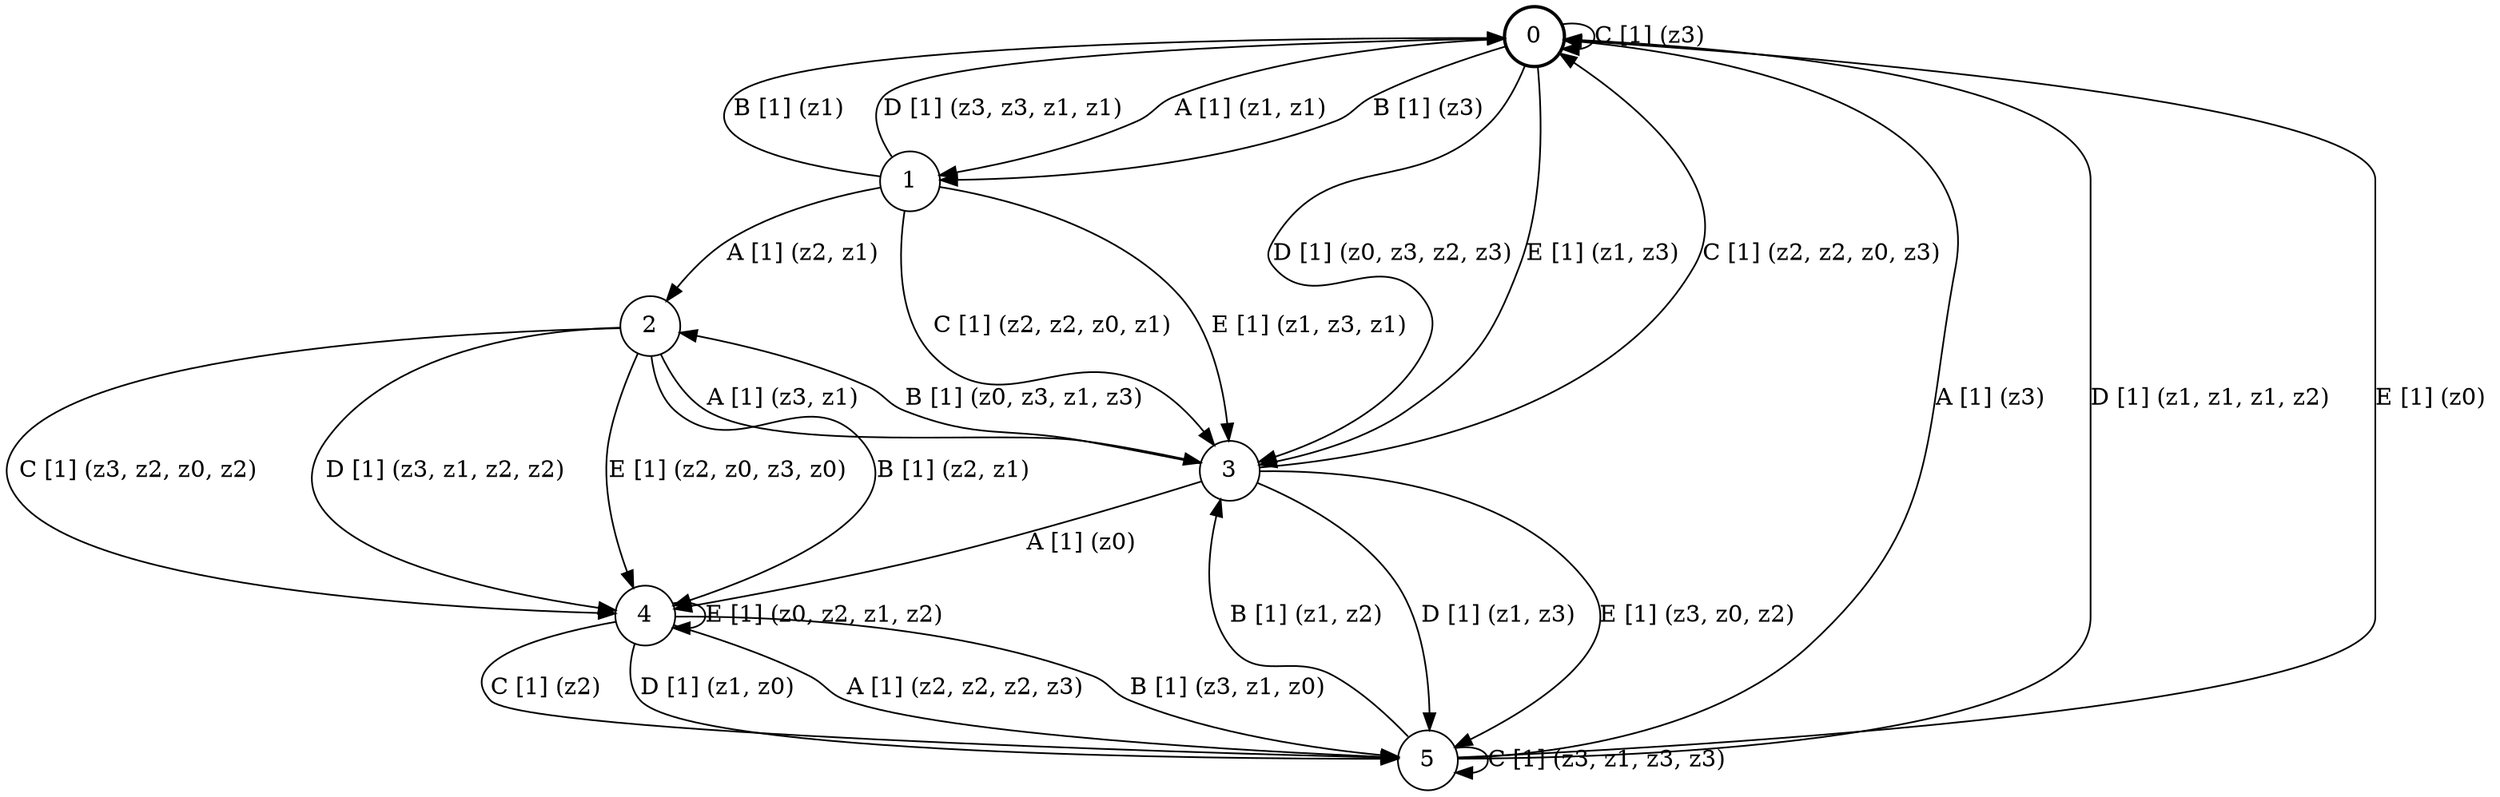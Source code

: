 # generated file, don't try to modify
# command: dot -Tpng <filename> > tree.png
digraph Automaton {
    node [shape = circle];
    0 [style = "bold"];
    0 -> 1 [label = "A [1] (z1, z1) "];
    0 -> 1 [label = "B [1] (z3) "];
    0 -> 0 [label = "C [1] (z3) "];
    0 -> 3 [label = "D [1] (z0, z3, z2, z3) "];
    0 -> 3 [label = "E [1] (z1, z3) "];
    1 -> 2 [label = "A [1] (z2, z1) "];
    1 -> 0 [label = "B [1] (z1) "];
    1 -> 3 [label = "C [1] (z2, z2, z0, z1) "];
    1 -> 0 [label = "D [1] (z3, z3, z1, z1) "];
    1 -> 3 [label = "E [1] (z1, z3, z1) "];
    2 -> 3 [label = "A [1] (z3, z1) "];
    2 -> 4 [label = "B [1] (z2, z1) "];
    2 -> 4 [label = "C [1] (z3, z2, z0, z2) "];
    2 -> 4 [label = "D [1] (z3, z1, z2, z2) "];
    2 -> 4 [label = "E [1] (z2, z0, z3, z0) "];
    3 -> 4 [label = "A [1] (z0) "];
    3 -> 2 [label = "B [1] (z0, z3, z1, z3) "];
    3 -> 0 [label = "C [1] (z2, z2, z0, z3) "];
    3 -> 5 [label = "D [1] (z1, z3) "];
    3 -> 5 [label = "E [1] (z3, z0, z2) "];
    4 -> 5 [label = "A [1] (z2, z2, z2, z3) "];
    4 -> 5 [label = "B [1] (z3, z1, z0) "];
    4 -> 5 [label = "C [1] (z2) "];
    4 -> 5 [label = "D [1] (z1, z0) "];
    4 -> 4 [label = "E [1] (z0, z2, z1, z2) "];
    5 -> 0 [label = "A [1] (z3) "];
    5 -> 3 [label = "B [1] (z1, z2) "];
    5 -> 5 [label = "C [1] (z3, z1, z3, z3) "];
    5 -> 0 [label = "D [1] (z1, z1, z1, z2) "];
    5 -> 0 [label = "E [1] (z0) "];
}
